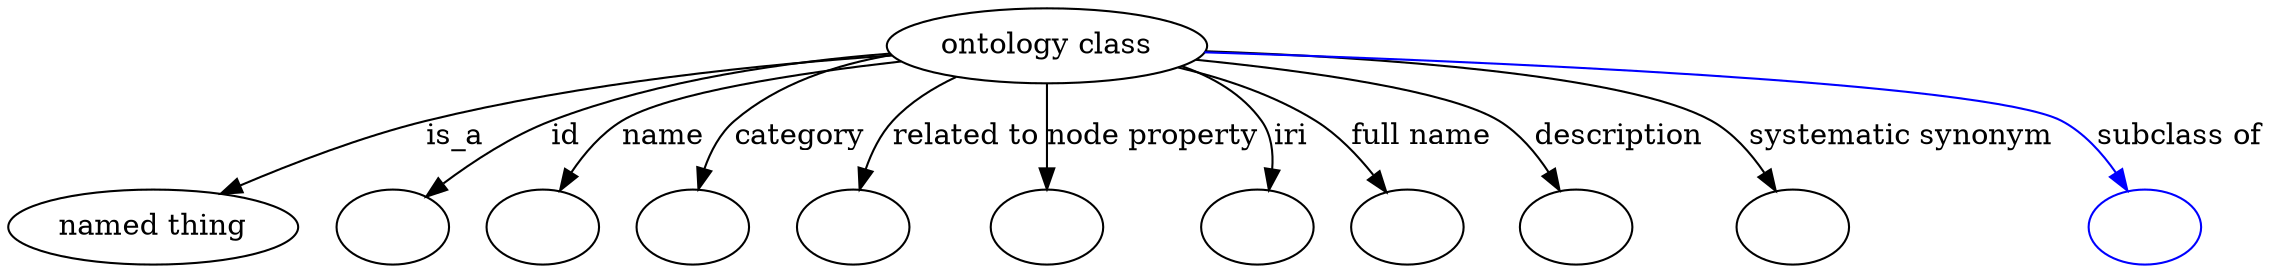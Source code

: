 digraph {
	graph [bb="0,0,912.89,122"];
	node [label="\N"];
	"ontology class"	 [height=0.5,
		label="ontology class",
		pos="443.07,104",
		width=1.6931];
	"named thing"	 [height=0.5,
		pos="54.069,18",
		width=1.5019];
	"ontology class" -> "named thing"	 [label=is_a,
		lp="200.35,61",
		pos="e,86.863,32.467 383.99,99.282 331.94,94.268 254.39,84.698 188.52,68 156.94,59.996 122.54,47.12 96.437,36.439"];
	id	 [color=black,
		height=0.5,
		label="",
		pos="153.07,18",
		width=0.75];
	"ontology class" -> id	 [color=black,
		label=id,
		lp="252.51,61",
		pos="e,172.58,30.818 384.99,98.207 345.12,93.071 291.44,83.848 246.18,68 223.32,59.996 199.28,46.954 181.36,36.196",
		style=solid];
	name	 [color=black,
		height=0.5,
		label="",
		pos="225.07,18",
		width=0.75];
	"ontology class" -> name	 [color=black,
		label=name,
		lp="296.23,61",
		pos="e,238.6,33.896 385.03,98.445 352.92,93.613 313.1,84.632 280.75,68 267.81,61.343 255.53,50.935 245.81,41.334",
		style=solid];
	category	 [color=black,
		height=0.5,
		label="",
		pos="297.07,18",
		width=0.75];
	"ontology class" -> category	 [color=black,
		label=category,
		lp="351.17,61",
		pos="e,303.68,35.537 388.55,95.74 367.63,90.478 344.55,81.911 326.88,68 319.06,61.849 312.85,53.039 308.16,44.523",
		style=solid];
	"related to"	 [color=black,
		height=0.5,
		label="",
		pos="369.07,18",
		width=0.75];
	"ontology class" -> "related to"	 [color=black,
		label="related to",
		lp="413.31,61",
		pos="e,372.35,36.08 410.83,88.564 402.01,83.085 393.1,76.201 386.6,68 381.51,61.584 377.84,53.586 375.22,45.882",
		style=solid];
	"node property"	 [color=black,
		height=0.5,
		label="",
		pos="442.07,18",
		width=0.75];
	"ontology class" -> "node property"	 [color=black,
		label="node property",
		lp="482.14,61",
		pos="e,442.28,36.212 442.86,85.762 442.72,74.36 442.55,59.434 442.4,46.494",
		style=solid];
	iri	 [color=black,
		height=0.5,
		label="",
		pos="514.07,18",
		width=0.75];
	"ontology class" -> iri	 [color=black,
		label=iri,
		lp="532.29,61",
		pos="e,522.47,35.429 490.39,92.611 502.79,87.245 514.73,79.409 522.07,68 526.37,61.317 526.63,53.12 525.18,45.311",
		style=solid];
	"full name"	 [color=black,
		height=0.5,
		label="",
		pos="586.07,18",
		width=0.75];
	"ontology class" -> "full name"	 [color=black,
		label="full name",
		lp="584.7,61",
		pos="e,574.69,34.815 489.71,92.338 507.08,86.675 526.36,78.723 542.07,68 552.01,61.212 561.15,51.674 568.49,42.746",
		style=solid];
	description	 [color=black,
		height=0.5,
		label="",
		pos="658.07,18",
		width=0.75];
	"ontology class" -> description	 [color=black,
		label=description,
		lp="663.17,61",
		pos="e,647.76,34.956 498.7,96.314 541.18,89.718 595.63,79.48 615.07,68 625.49,61.849 634.63,52.258 641.77,43.115",
		style=solid];
	"systematic synonym"	 [color=black,
		height=0.5,
		label="",
		pos="742.07,18",
		width=0.75];
	"ontology class" -> "systematic synonym"	 [color=black,
		label="systematic synonym",
		lp="773.04,61",
		pos="e,731.93,34.761 502.77,100.36 567.3,95.584 665.31,85.671 698.07,68 708.98,62.116 718.46,52.393 725.81,43.079",
		style=solid];
	"subclass of"	 [color=blue,
		height=0.5,
		label="",
		pos="879.07,18",
		width=0.75];
	"ontology class" -> "subclass of"	 [color=blue,
		label="subclass of",
		lp="881.98,61",
		pos="e,868.73,34.98 503.48,100.86 605.88,95.181 805.28,82.441 834.07,68 845.37,62.331 855.17,52.512 862.7,43.068",
		style=solid];
}
